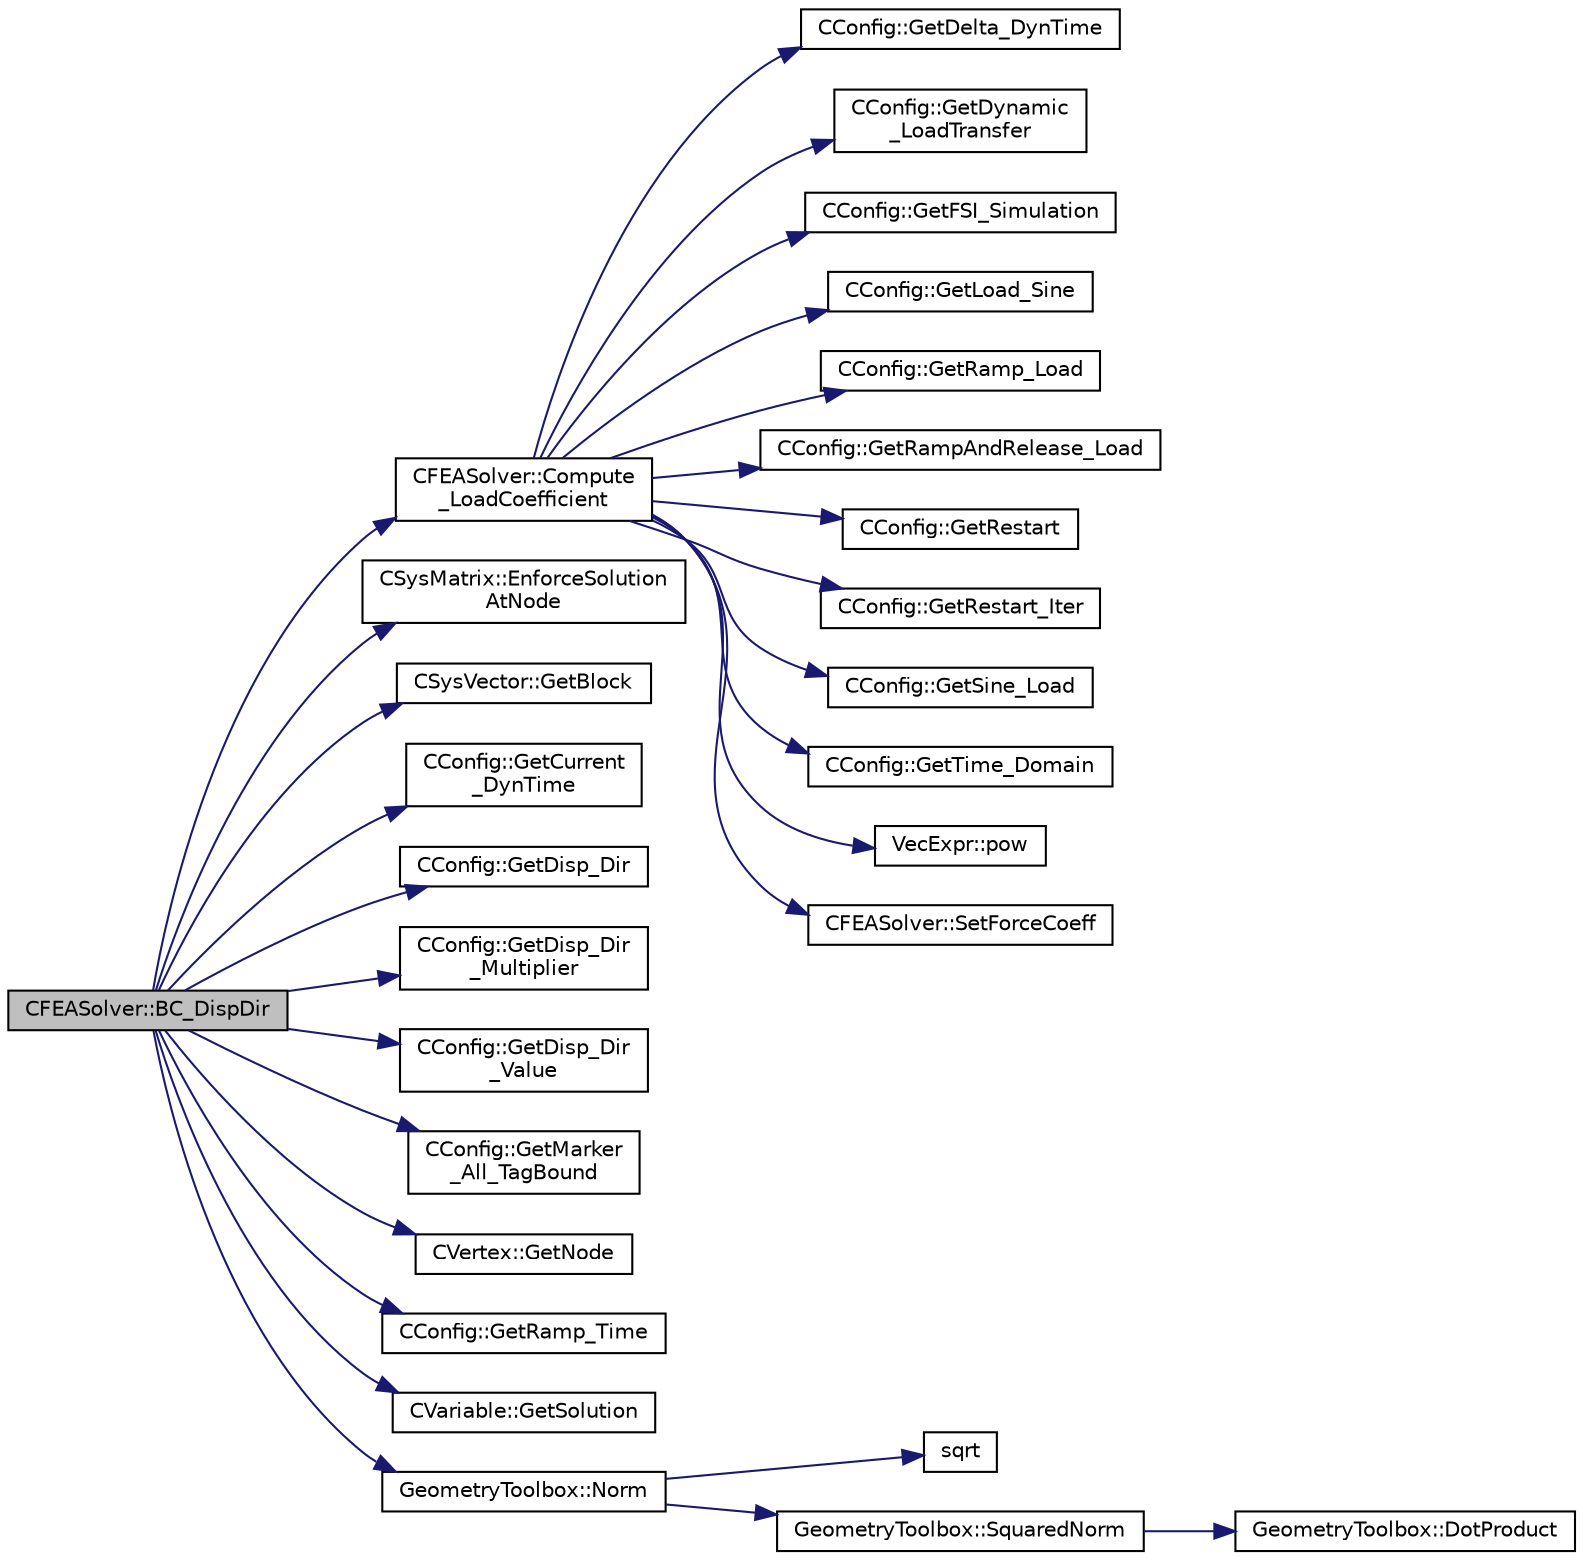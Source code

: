 digraph "CFEASolver::BC_DispDir"
{
 // LATEX_PDF_SIZE
  edge [fontname="Helvetica",fontsize="10",labelfontname="Helvetica",labelfontsize="10"];
  node [fontname="Helvetica",fontsize="10",shape=record];
  rankdir="LR";
  Node1 [label="CFEASolver::BC_DispDir",height=0.2,width=0.4,color="black", fillcolor="grey75", style="filled", fontcolor="black",tooltip="A virtual member."];
  Node1 -> Node2 [color="midnightblue",fontsize="10",style="solid",fontname="Helvetica"];
  Node2 [label="CFEASolver::Compute\l_LoadCoefficient",height=0.2,width=0.4,color="black", fillcolor="white", style="filled",URL="$classCFEASolver.html#a107e856fe84336a5c30945b52095244a",tooltip="Get multiplier for loads."];
  Node2 -> Node3 [color="midnightblue",fontsize="10",style="solid",fontname="Helvetica"];
  Node3 [label="CConfig::GetDelta_DynTime",height=0.2,width=0.4,color="black", fillcolor="white", style="filled",URL="$classCConfig.html#ad53c6032f42622b763a0791306e9c14d",tooltip="If we are prforming an unsteady simulation, there is only one value of the time step for the complete..."];
  Node2 -> Node4 [color="midnightblue",fontsize="10",style="solid",fontname="Helvetica"];
  Node4 [label="CConfig::GetDynamic\l_LoadTransfer",height=0.2,width=0.4,color="black", fillcolor="white", style="filled",URL="$classCConfig.html#a578208e01406648b85d116ae70218559",tooltip="Get the kind of load transfer method we want to use for dynamic problems."];
  Node2 -> Node5 [color="midnightblue",fontsize="10",style="solid",fontname="Helvetica"];
  Node5 [label="CConfig::GetFSI_Simulation",height=0.2,width=0.4,color="black", fillcolor="white", style="filled",URL="$classCConfig.html#ab3fdf060d59e990ed2e9418e8df56ad7",tooltip="Check if the simulation we are running is a FSI simulation."];
  Node2 -> Node6 [color="midnightblue",fontsize="10",style="solid",fontname="Helvetica"];
  Node6 [label="CConfig::GetLoad_Sine",height=0.2,width=0.4,color="black", fillcolor="white", style="filled",URL="$classCConfig.html#abe3a0f15fcf5085a5fed84ad515fe1eb",tooltip="Get the sine load properties."];
  Node2 -> Node7 [color="midnightblue",fontsize="10",style="solid",fontname="Helvetica"];
  Node7 [label="CConfig::GetRamp_Load",height=0.2,width=0.4,color="black", fillcolor="white", style="filled",URL="$classCConfig.html#a85f48cb5b1493d154ae9ed446c5a9539",tooltip="Check if the user wants to apply the load as a ramp."];
  Node2 -> Node8 [color="midnightblue",fontsize="10",style="solid",fontname="Helvetica"];
  Node8 [label="CConfig::GetRampAndRelease_Load",height=0.2,width=0.4,color="black", fillcolor="white", style="filled",URL="$classCConfig.html#acb987d15f085accca38786d26e361314",tooltip="Check if the user wants to apply the load as a ramp."];
  Node2 -> Node9 [color="midnightblue",fontsize="10",style="solid",fontname="Helvetica"];
  Node9 [label="CConfig::GetRestart",height=0.2,width=0.4,color="black", fillcolor="white", style="filled",URL="$classCConfig.html#ae55bdae4e8b4e61fd07a857005cc6799",tooltip="Provides the restart information."];
  Node2 -> Node10 [color="midnightblue",fontsize="10",style="solid",fontname="Helvetica"];
  Node10 [label="CConfig::GetRestart_Iter",height=0.2,width=0.4,color="black", fillcolor="white", style="filled",URL="$classCConfig.html#aeca467e3a7c02d72b28ade957614035c",tooltip="Get the restart iteration."];
  Node2 -> Node11 [color="midnightblue",fontsize="10",style="solid",fontname="Helvetica"];
  Node11 [label="CConfig::GetSine_Load",height=0.2,width=0.4,color="black", fillcolor="white", style="filled",URL="$classCConfig.html#ac24e6981ea52b93379292b501f0effb9",tooltip="Check if the user wants to apply the load as a ramp."];
  Node2 -> Node12 [color="midnightblue",fontsize="10",style="solid",fontname="Helvetica"];
  Node12 [label="CConfig::GetTime_Domain",height=0.2,width=0.4,color="black", fillcolor="white", style="filled",URL="$classCConfig.html#a85d2e3cf43b77c63642c40c235b853f3",tooltip="Check if the multizone problem is solved for time domain."];
  Node2 -> Node13 [color="midnightblue",fontsize="10",style="solid",fontname="Helvetica"];
  Node13 [label="VecExpr::pow",height=0.2,width=0.4,color="black", fillcolor="white", style="filled",URL="$group__VecExpr.html#ga7fb255e1f2a1773d3cc6ff7bee1aadd2",tooltip=" "];
  Node2 -> Node14 [color="midnightblue",fontsize="10",style="solid",fontname="Helvetica"];
  Node14 [label="CFEASolver::SetForceCoeff",height=0.2,width=0.4,color="black", fillcolor="white", style="filled",URL="$classCFEASolver.html#aabb92dd91df9b74e8fd622c345cb22af",tooltip="Set the value of the force coefficient history for the history file."];
  Node1 -> Node15 [color="midnightblue",fontsize="10",style="solid",fontname="Helvetica"];
  Node15 [label="CSysMatrix::EnforceSolution\lAtNode",height=0.2,width=0.4,color="black", fillcolor="white", style="filled",URL="$classCSysMatrix.html#a1bfdb06825f0165504b84aa68e918208",tooltip="Modifies this matrix (A) and a rhs vector (b) such that (A^-1 * b)_i = x_i."];
  Node1 -> Node16 [color="midnightblue",fontsize="10",style="solid",fontname="Helvetica"];
  Node16 [label="CSysVector::GetBlock",height=0.2,width=0.4,color="black", fillcolor="white", style="filled",URL="$classCSysVector.html#a06df692a3fb2c11146aa10ee5e76a182",tooltip="Get pointer to a block."];
  Node1 -> Node17 [color="midnightblue",fontsize="10",style="solid",fontname="Helvetica"];
  Node17 [label="CConfig::GetCurrent\l_DynTime",height=0.2,width=0.4,color="black", fillcolor="white", style="filled",URL="$classCConfig.html#ad15f9c1ece08b75aeaf7b383b41ccb1d",tooltip="If we are prforming an unsteady simulation, there is only one value of the time step for the complete..."];
  Node1 -> Node18 [color="midnightblue",fontsize="10",style="solid",fontname="Helvetica"];
  Node18 [label="CConfig::GetDisp_Dir",height=0.2,width=0.4,color="black", fillcolor="white", style="filled",URL="$classCConfig.html#a95e547776f30d911b117ea51e6482552",tooltip="Get the force direction at a loaded boundary in cartesian coordinates."];
  Node1 -> Node19 [color="midnightblue",fontsize="10",style="solid",fontname="Helvetica"];
  Node19 [label="CConfig::GetDisp_Dir\l_Multiplier",height=0.2,width=0.4,color="black", fillcolor="white", style="filled",URL="$classCConfig.html#ac90b9743e1c0d06f5d425d9bc1d99fbf",tooltip="Get the force multiplier at a load boundary in cartesian coordinates."];
  Node1 -> Node20 [color="midnightblue",fontsize="10",style="solid",fontname="Helvetica"];
  Node20 [label="CConfig::GetDisp_Dir\l_Value",height=0.2,width=0.4,color="black", fillcolor="white", style="filled",URL="$classCConfig.html#a3df92ae3cf0451dda6daaccc23c0b1ff",tooltip="Get the force value at a load boundary defined in cartesian coordinates."];
  Node1 -> Node21 [color="midnightblue",fontsize="10",style="solid",fontname="Helvetica"];
  Node21 [label="CConfig::GetMarker\l_All_TagBound",height=0.2,width=0.4,color="black", fillcolor="white", style="filled",URL="$classCConfig.html#ab8c9c1f45950a29355be4ff357049440",tooltip="Get the index of the surface defined in the geometry file."];
  Node1 -> Node22 [color="midnightblue",fontsize="10",style="solid",fontname="Helvetica"];
  Node22 [label="CVertex::GetNode",height=0.2,width=0.4,color="black", fillcolor="white", style="filled",URL="$classCVertex.html#ad568da06e7191358d3a09a1bee71cdb5",tooltip="Get the node of the vertex."];
  Node1 -> Node23 [color="midnightblue",fontsize="10",style="solid",fontname="Helvetica"];
  Node23 [label="CConfig::GetRamp_Time",height=0.2,width=0.4,color="black", fillcolor="white", style="filled",URL="$classCConfig.html#a5b34d3fba0bc0b3b979827d15c52bd6f",tooltip="Get the maximum time of the ramp."];
  Node1 -> Node24 [color="midnightblue",fontsize="10",style="solid",fontname="Helvetica"];
  Node24 [label="CVariable::GetSolution",height=0.2,width=0.4,color="black", fillcolor="white", style="filled",URL="$classCVariable.html#a261483e39c23c1de7cb9aea7e917c121",tooltip="Get the solution."];
  Node1 -> Node25 [color="midnightblue",fontsize="10",style="solid",fontname="Helvetica"];
  Node25 [label="GeometryToolbox::Norm",height=0.2,width=0.4,color="black", fillcolor="white", style="filled",URL="$group__GeometryToolbox.html#gad8b24e50333c9a8378f7abf18222f36a",tooltip=" "];
  Node25 -> Node26 [color="midnightblue",fontsize="10",style="solid",fontname="Helvetica"];
  Node26 [label="sqrt",height=0.2,width=0.4,color="black", fillcolor="white", style="filled",URL="$group__SIMD.html#ga54a1925ab40fb4249ea255072520de35",tooltip=" "];
  Node25 -> Node27 [color="midnightblue",fontsize="10",style="solid",fontname="Helvetica"];
  Node27 [label="GeometryToolbox::SquaredNorm",height=0.2,width=0.4,color="black", fillcolor="white", style="filled",URL="$group__GeometryToolbox.html#ga98c9b9314cc6352c9bba49b8cfb4b056",tooltip=" "];
  Node27 -> Node28 [color="midnightblue",fontsize="10",style="solid",fontname="Helvetica"];
  Node28 [label="GeometryToolbox::DotProduct",height=0.2,width=0.4,color="black", fillcolor="white", style="filled",URL="$group__GeometryToolbox.html#ga7ec3e1e20fab73dbf0159fe38492cc89",tooltip=" "];
}
